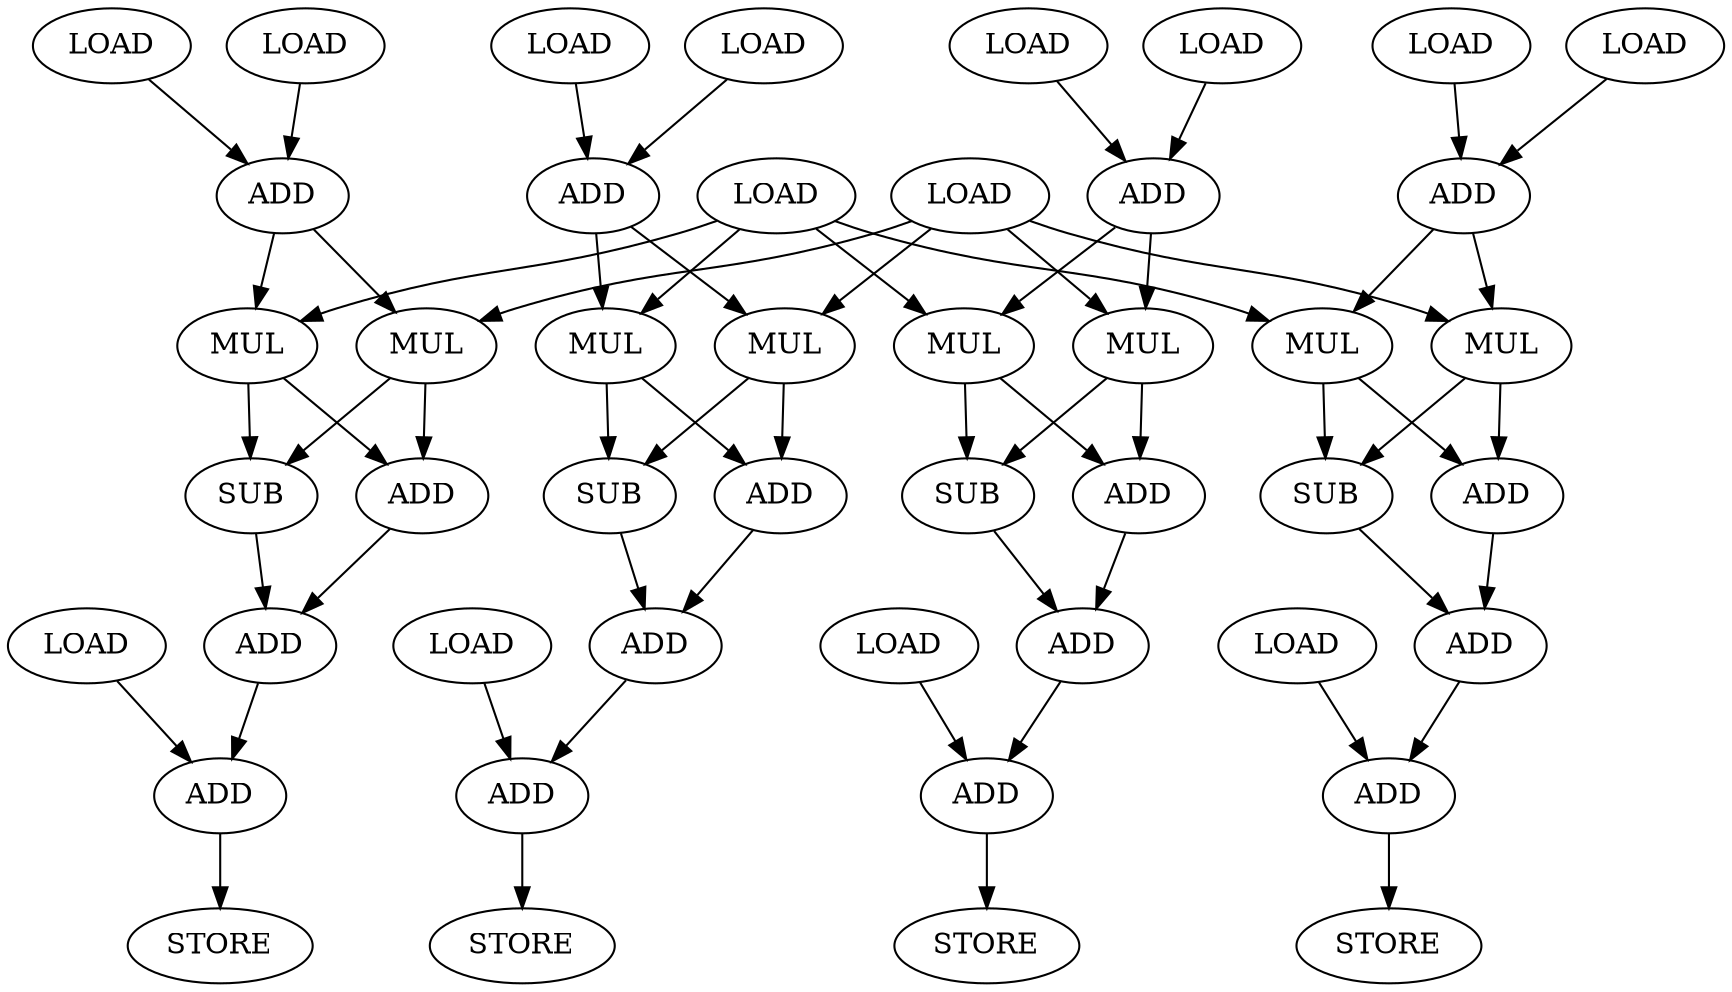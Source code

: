 digraph centrofir { 
N0 [label=LOAD]; 
N1 [label=LOAD]; 
N2 [label=LOAD];
N3 [label=LOAD]; 
N4 [label=LOAD]; 
N5 [ label=LOAD];
N6 [label=LOAD];
N7 [label=LOAD]; 
N8 [label=LOAD];
N9 [ label=LOAD];
N10 [ label=LOAD]; 
N11 [label=LOAD]; 
N12 [label=LOAD]; 
N13 [label=LOAD];
N14 [label=ADD];
N15 [  label=ADD]; 
N16 [ label=ADD]; 
N17 [label=ADD]; 
N18 [  label=MUL]; 
N19 [ label=MUL];
N20 [ label=MUL]; 
N21 [ label=MUL]; 
N22 [label=MUL];
N23 [label=MUL]; 
N24 [ label=MUL]; 
N25 [ label=MUL];
N26 [label=SUB]; 
N27 [label=ADD]; 
N28 [ label=SUB]; 
N29 [  label=ADD]; 
N30 [label=SUB]; 
N31 [label=ADD]; 
N32 [  label=SUB];
N33 [label=ADD]; 
N34 [  label=ADD]; 
N35 [label=ADD]; 
N36 [label=ADD]; 
N37 [ label=ADD]; 
N38 [ label=ADD]; 
N39 [label=ADD]; 
N40 [  label=ADD]; 
N41 [ label=ADD]; 
N42 [ label=STORE]; 
N43 [ label=STORE]; 
N44 [label=STORE]; 
N45 [label=STORE]; 
N0 -> N14[ color=black ];
N1 -> N14[ color=black ];
N2 -> N38[ color=black ];
N3 -> N15[ color=black ];
N4 -> N15[ color=black ]; 
N5 -> N39[ color=black ]; 
N6 -> N16[ color=black ];
N7 -> N16[ color=black ]; 
N8 -> N40[ color=black ]; 
N9 -> N17[ color=black ];
N10 -> N17[ color=black ];
N11 -> N41[ color=black ];
N12 -> N18[ color=black ];
N12 -> N19[ color=black ];
N12 -> N20[ color=black ];
N12 -> N21[ color=black ]; 
N13 -> N22[ color=black ];
N13 -> N23[ color=black ];
N13 -> N24[ color=black ];
N13 -> N25[ color=black ]; 
N14 -> N18[ color=black ];
N14 -> N22[ color=black ];
N15 -> N19[ color=black ];
N15 -> N23[ color=black ];
N16 -> N20[ color=black ];
N16 -> N24[ color=black ];
N17 -> N21[ color=black ];
N17 -> N25[ color=black ];
N18 -> N26[ color=black ];
N18 -> N27[ color=black ]; 
N19 -> N28[ color=black ];
N19 -> N29[ color=black ];
N20 -> N30[ color=black ];
N20 -> N31[ color=black ];
N21 -> N32[ color=black ];
N21 -> N33[ color=black ]; 
N22 -> N26[ color=black ];
N22 -> N27[ color=black ];
N23 -> N28[ color=black ];
N23 -> N29[ color=black ];
N24 -> N30[ color=black ];
N24 -> N31[ color=black ]; 
N25 -> N32[ color=black ];
N25 -> N33[ color=black ];
N26 -> N34[ color=black ];
N27 -> N34[ color=black ];
N28 -> N35[ color=black ];
N29 -> N35[ color=black ];
N30 -> N36[ color=black ];
N31 -> N36[ color=black ]; 
N32 -> N37[ color=black ];
N33 -> N37[ color=black ];
N34 -> N38[ color=black ];
N35 -> N39[ color=black ];
N36 -> N40[ color=black ];
N37 -> N41[ color=black ];
N38 -> N42[ color=black ];
N39 -> N43[ color=black ];
N40 -> N44[ color=black ];
N41 -> N45[ color=black ];

}
